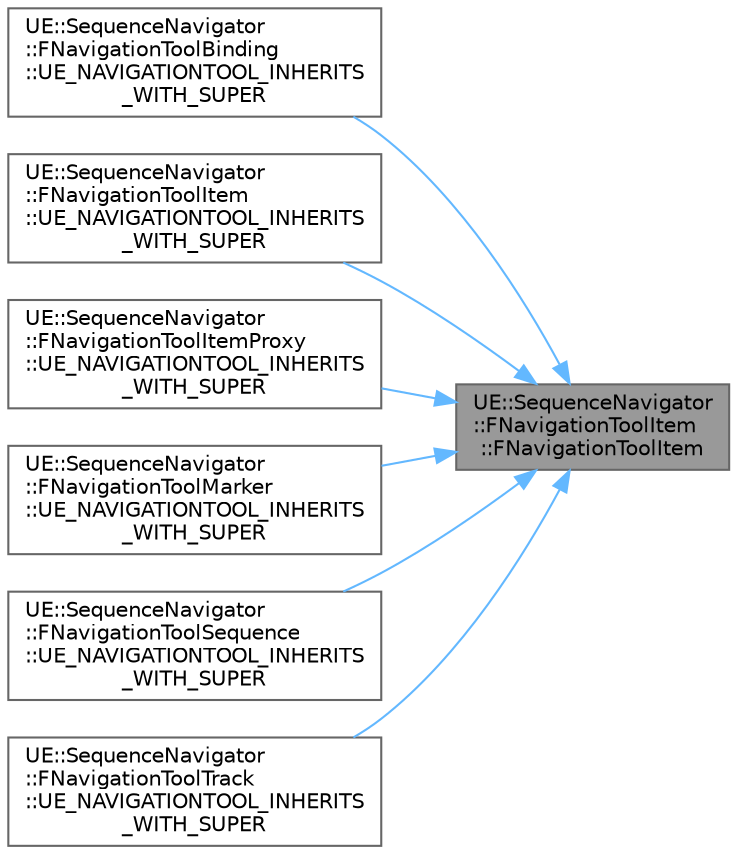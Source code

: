 digraph "UE::SequenceNavigator::FNavigationToolItem::FNavigationToolItem"
{
 // INTERACTIVE_SVG=YES
 // LATEX_PDF_SIZE
  bgcolor="transparent";
  edge [fontname=Helvetica,fontsize=10,labelfontname=Helvetica,labelfontsize=10];
  node [fontname=Helvetica,fontsize=10,shape=box,height=0.2,width=0.4];
  rankdir="RL";
  Node1 [id="Node000001",label="UE::SequenceNavigator\l::FNavigationToolItem\l::FNavigationToolItem",height=0.2,width=0.4,color="gray40", fillcolor="grey60", style="filled", fontcolor="black",tooltip=" "];
  Node1 -> Node2 [id="edge1_Node000001_Node000002",dir="back",color="steelblue1",style="solid",tooltip=" "];
  Node2 [id="Node000002",label="UE::SequenceNavigator\l::FNavigationToolBinding\l::UE_NAVIGATIONTOOL_INHERITS\l_WITH_SUPER",height=0.2,width=0.4,color="grey40", fillcolor="white", style="filled",URL="$d9/d9f/classUE_1_1SequenceNavigator_1_1FNavigationToolBinding.html#a8e51338c2c2b6330469a397f58a8d1cb",tooltip=" "];
  Node1 -> Node3 [id="edge2_Node000001_Node000003",dir="back",color="steelblue1",style="solid",tooltip=" "];
  Node3 [id="Node000003",label="UE::SequenceNavigator\l::FNavigationToolItem\l::UE_NAVIGATIONTOOL_INHERITS\l_WITH_SUPER",height=0.2,width=0.4,color="grey40", fillcolor="white", style="filled",URL="$de/d3e/classUE_1_1SequenceNavigator_1_1FNavigationToolItem.html#ab2b030ceb12b0f450a1fdc78786cd86e",tooltip=" "];
  Node1 -> Node4 [id="edge3_Node000001_Node000004",dir="back",color="steelblue1",style="solid",tooltip=" "];
  Node4 [id="Node000004",label="UE::SequenceNavigator\l::FNavigationToolItemProxy\l::UE_NAVIGATIONTOOL_INHERITS\l_WITH_SUPER",height=0.2,width=0.4,color="grey40", fillcolor="white", style="filled",URL="$d4/d52/classUE_1_1SequenceNavigator_1_1FNavigationToolItemProxy.html#a6405a08380ced7547ddb2270f9281479",tooltip=" "];
  Node1 -> Node5 [id="edge4_Node000001_Node000005",dir="back",color="steelblue1",style="solid",tooltip=" "];
  Node5 [id="Node000005",label="UE::SequenceNavigator\l::FNavigationToolMarker\l::UE_NAVIGATIONTOOL_INHERITS\l_WITH_SUPER",height=0.2,width=0.4,color="grey40", fillcolor="white", style="filled",URL="$d7/d64/classUE_1_1SequenceNavigator_1_1FNavigationToolMarker.html#a2753e4ba2158f6cf8c52e411deedbf1e",tooltip=" "];
  Node1 -> Node6 [id="edge5_Node000001_Node000006",dir="back",color="steelblue1",style="solid",tooltip=" "];
  Node6 [id="Node000006",label="UE::SequenceNavigator\l::FNavigationToolSequence\l::UE_NAVIGATIONTOOL_INHERITS\l_WITH_SUPER",height=0.2,width=0.4,color="grey40", fillcolor="white", style="filled",URL="$d1/df6/classUE_1_1SequenceNavigator_1_1FNavigationToolSequence.html#a942be8d3213bc0f9d3669b8fe6ab17d6",tooltip=" "];
  Node1 -> Node7 [id="edge6_Node000001_Node000007",dir="back",color="steelblue1",style="solid",tooltip=" "];
  Node7 [id="Node000007",label="UE::SequenceNavigator\l::FNavigationToolTrack\l::UE_NAVIGATIONTOOL_INHERITS\l_WITH_SUPER",height=0.2,width=0.4,color="grey40", fillcolor="white", style="filled",URL="$d6/d0e/classUE_1_1SequenceNavigator_1_1FNavigationToolTrack.html#ab2cb2131a26dac550ed8efd8f90ee480",tooltip=" "];
}
